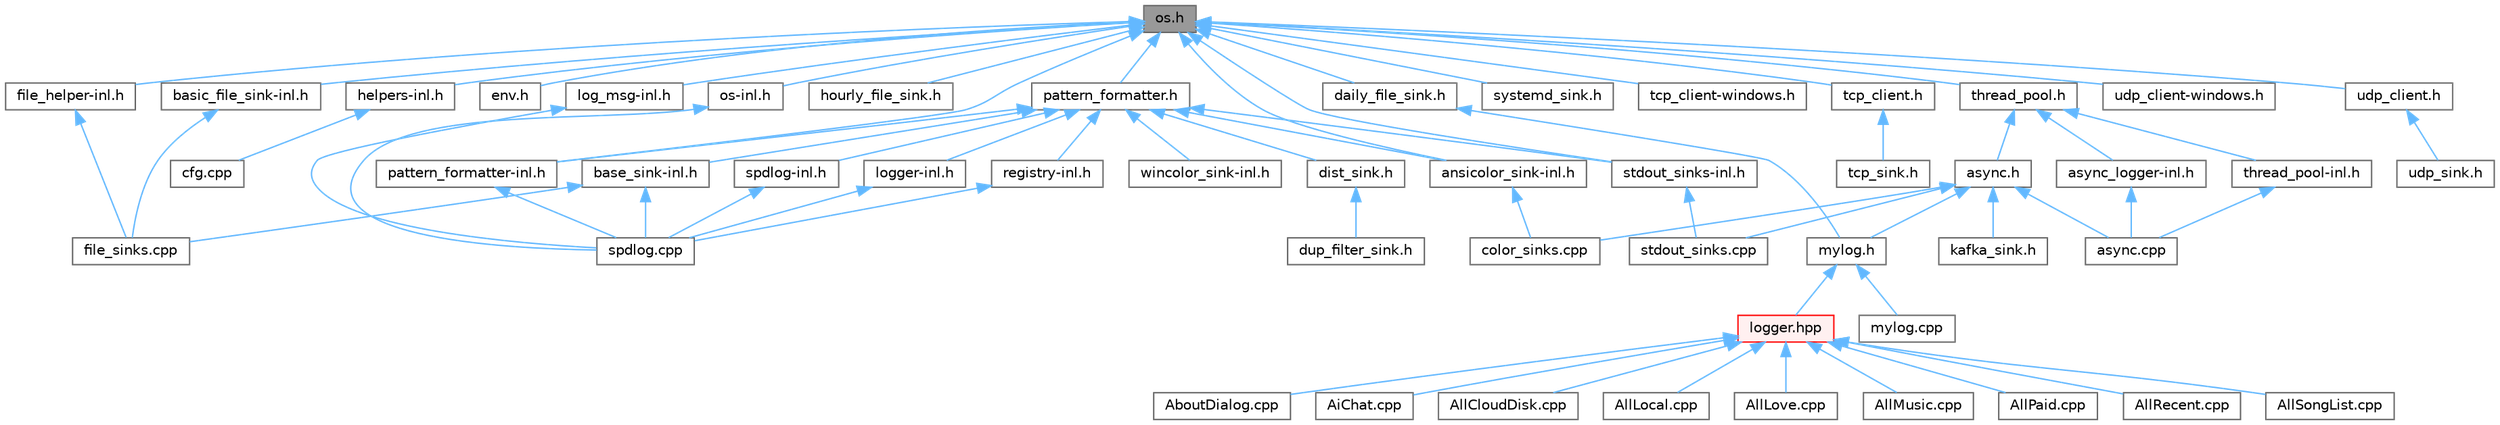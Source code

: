 digraph "os.h"
{
 // LATEX_PDF_SIZE
  bgcolor="transparent";
  edge [fontname=Helvetica,fontsize=10,labelfontname=Helvetica,labelfontsize=10];
  node [fontname=Helvetica,fontsize=10,shape=box,height=0.2,width=0.4];
  Node1 [id="Node000001",label="os.h",height=0.2,width=0.4,color="gray40", fillcolor="grey60", style="filled", fontcolor="black",tooltip=" "];
  Node1 -> Node2 [id="edge1_Node000001_Node000002",dir="back",color="steelblue1",style="solid",tooltip=" "];
  Node2 [id="Node000002",label="ansicolor_sink-inl.h",height=0.2,width=0.4,color="grey40", fillcolor="white", style="filled",URL="$ansicolor__sink-inl_8h.html",tooltip=" "];
  Node2 -> Node3 [id="edge2_Node000002_Node000003",dir="back",color="steelblue1",style="solid",tooltip=" "];
  Node3 [id="Node000003",label="color_sinks.cpp",height=0.2,width=0.4,color="grey40", fillcolor="white", style="filled",URL="$color__sinks_8cpp.html",tooltip=" "];
  Node1 -> Node4 [id="edge3_Node000001_Node000004",dir="back",color="steelblue1",style="solid",tooltip=" "];
  Node4 [id="Node000004",label="basic_file_sink-inl.h",height=0.2,width=0.4,color="grey40", fillcolor="white", style="filled",URL="$basic__file__sink-inl_8h.html",tooltip=" "];
  Node4 -> Node5 [id="edge4_Node000004_Node000005",dir="back",color="steelblue1",style="solid",tooltip=" "];
  Node5 [id="Node000005",label="file_sinks.cpp",height=0.2,width=0.4,color="grey40", fillcolor="white", style="filled",URL="$file__sinks_8cpp.html",tooltip=" "];
  Node1 -> Node6 [id="edge5_Node000001_Node000006",dir="back",color="steelblue1",style="solid",tooltip=" "];
  Node6 [id="Node000006",label="daily_file_sink.h",height=0.2,width=0.4,color="grey40", fillcolor="white", style="filled",URL="$daily__file__sink_8h.html",tooltip=" "];
  Node6 -> Node7 [id="edge6_Node000006_Node000007",dir="back",color="steelblue1",style="solid",tooltip=" "];
  Node7 [id="Node000007",label="mylog.h",height=0.2,width=0.4,color="grey40", fillcolor="white", style="filled",URL="$mylog_8h.html",tooltip=" "];
  Node7 -> Node8 [id="edge7_Node000007_Node000008",dir="back",color="steelblue1",style="solid",tooltip=" "];
  Node8 [id="Node000008",label="logger.hpp",height=0.2,width=0.4,color="red", fillcolor="#FFF0F0", style="filled",URL="$logger_8hpp.html",tooltip=" "];
  Node8 -> Node9 [id="edge8_Node000008_Node000009",dir="back",color="steelblue1",style="solid",tooltip=" "];
  Node9 [id="Node000009",label="AboutDialog.cpp",height=0.2,width=0.4,color="grey40", fillcolor="white", style="filled",URL="$_about_dialog_8cpp.html",tooltip="实现 AboutDialog 类，提供关于对话框功能"];
  Node8 -> Node10 [id="edge9_Node000008_Node000010",dir="back",color="steelblue1",style="solid",tooltip=" "];
  Node10 [id="Node000010",label="AiChat.cpp",height=0.2,width=0.4,color="grey40", fillcolor="white", style="filled",URL="$_ai_chat_8cpp.html",tooltip="实现 AiChat 类，提供 AI 聊天界面功能"];
  Node8 -> Node11 [id="edge10_Node000008_Node000011",dir="back",color="steelblue1",style="solid",tooltip=" "];
  Node11 [id="Node000011",label="AllCloudDisk.cpp",height=0.2,width=0.4,color="grey40", fillcolor="white", style="filled",URL="$_all_cloud_disk_8cpp.html",tooltip="实现 AllCloudDisk 类，提供云盘音乐界面功能"];
  Node8 -> Node12 [id="edge11_Node000008_Node000012",dir="back",color="steelblue1",style="solid",tooltip=" "];
  Node12 [id="Node000012",label="AllLocal.cpp",height=0.2,width=0.4,color="grey40", fillcolor="white", style="filled",URL="$_all_local_8cpp.html",tooltip="实现 AllLocal 类，提供本地音乐界面功能"];
  Node8 -> Node13 [id="edge12_Node000008_Node000013",dir="back",color="steelblue1",style="solid",tooltip=" "];
  Node13 [id="Node000013",label="AllLove.cpp",height=0.2,width=0.4,color="grey40", fillcolor="white", style="filled",URL="$_all_love_8cpp.html",tooltip="实现 AllLove 类，提供收藏音乐界面功能"];
  Node8 -> Node14 [id="edge13_Node000008_Node000014",dir="back",color="steelblue1",style="solid",tooltip=" "];
  Node14 [id="Node000014",label="AllMusic.cpp",height=0.2,width=0.4,color="grey40", fillcolor="white", style="filled",URL="$_all_music_8cpp.html",tooltip="实现 AllMusic 类，提供音乐管理界面功能"];
  Node8 -> Node15 [id="edge14_Node000008_Node000015",dir="back",color="steelblue1",style="solid",tooltip=" "];
  Node15 [id="Node000015",label="AllPaid.cpp",height=0.2,width=0.4,color="grey40", fillcolor="white", style="filled",URL="$_all_paid_8cpp.html",tooltip="实现 AllPaid 类，提供付费音乐界面功能"];
  Node8 -> Node16 [id="edge15_Node000008_Node000016",dir="back",color="steelblue1",style="solid",tooltip=" "];
  Node16 [id="Node000016",label="AllRecent.cpp",height=0.2,width=0.4,color="grey40", fillcolor="white", style="filled",URL="$_all_recent_8cpp.html",tooltip="实现 AllRecent 类，提供最近播放音乐界面功能"];
  Node8 -> Node17 [id="edge16_Node000008_Node000017",dir="back",color="steelblue1",style="solid",tooltip=" "];
  Node17 [id="Node000017",label="AllSongList.cpp",height=0.2,width=0.4,color="grey40", fillcolor="white", style="filled",URL="$_all_song_list_8cpp.html",tooltip="实现 AllSongList 类，提供歌单界面功能"];
  Node7 -> Node103 [id="edge17_Node000007_Node000103",dir="back",color="steelblue1",style="solid",tooltip=" "];
  Node103 [id="Node000103",label="mylog.cpp",height=0.2,width=0.4,color="grey40", fillcolor="white", style="filled",URL="$mylog_8cpp.html",tooltip=" "];
  Node1 -> Node104 [id="edge18_Node000001_Node000104",dir="back",color="steelblue1",style="solid",tooltip=" "];
  Node104 [id="Node000104",label="env.h",height=0.2,width=0.4,color="grey40", fillcolor="white", style="filled",URL="$env_8h.html",tooltip=" "];
  Node1 -> Node105 [id="edge19_Node000001_Node000105",dir="back",color="steelblue1",style="solid",tooltip=" "];
  Node105 [id="Node000105",label="file_helper-inl.h",height=0.2,width=0.4,color="grey40", fillcolor="white", style="filled",URL="$file__helper-inl_8h.html",tooltip=" "];
  Node105 -> Node5 [id="edge20_Node000105_Node000005",dir="back",color="steelblue1",style="solid",tooltip=" "];
  Node1 -> Node106 [id="edge21_Node000001_Node000106",dir="back",color="steelblue1",style="solid",tooltip=" "];
  Node106 [id="Node000106",label="helpers-inl.h",height=0.2,width=0.4,color="grey40", fillcolor="white", style="filled",URL="$helpers-inl_8h.html",tooltip=" "];
  Node106 -> Node107 [id="edge22_Node000106_Node000107",dir="back",color="steelblue1",style="solid",tooltip=" "];
  Node107 [id="Node000107",label="cfg.cpp",height=0.2,width=0.4,color="grey40", fillcolor="white", style="filled",URL="$cfg_8cpp.html",tooltip=" "];
  Node1 -> Node108 [id="edge23_Node000001_Node000108",dir="back",color="steelblue1",style="solid",tooltip=" "];
  Node108 [id="Node000108",label="hourly_file_sink.h",height=0.2,width=0.4,color="grey40", fillcolor="white", style="filled",URL="$hourly__file__sink_8h.html",tooltip=" "];
  Node1 -> Node109 [id="edge24_Node000001_Node000109",dir="back",color="steelblue1",style="solid",tooltip=" "];
  Node109 [id="Node000109",label="log_msg-inl.h",height=0.2,width=0.4,color="grey40", fillcolor="white", style="filled",URL="$log__msg-inl_8h.html",tooltip=" "];
  Node109 -> Node110 [id="edge25_Node000109_Node000110",dir="back",color="steelblue1",style="solid",tooltip=" "];
  Node110 [id="Node000110",label="spdlog.cpp",height=0.2,width=0.4,color="grey40", fillcolor="white", style="filled",URL="$spdlog_8cpp.html",tooltip=" "];
  Node1 -> Node111 [id="edge26_Node000001_Node000111",dir="back",color="steelblue1",style="solid",tooltip=" "];
  Node111 [id="Node000111",label="os-inl.h",height=0.2,width=0.4,color="grey40", fillcolor="white", style="filled",URL="$os-inl_8h.html",tooltip=" "];
  Node111 -> Node110 [id="edge27_Node000111_Node000110",dir="back",color="steelblue1",style="solid",tooltip=" "];
  Node1 -> Node112 [id="edge28_Node000001_Node000112",dir="back",color="steelblue1",style="solid",tooltip=" "];
  Node112 [id="Node000112",label="pattern_formatter-inl.h",height=0.2,width=0.4,color="grey40", fillcolor="white", style="filled",URL="$pattern__formatter-inl_8h.html",tooltip=" "];
  Node112 -> Node110 [id="edge29_Node000112_Node000110",dir="back",color="steelblue1",style="solid",tooltip=" "];
  Node1 -> Node113 [id="edge30_Node000001_Node000113",dir="back",color="steelblue1",style="solid",tooltip=" "];
  Node113 [id="Node000113",label="pattern_formatter.h",height=0.2,width=0.4,color="grey40", fillcolor="white", style="filled",URL="$pattern__formatter_8h.html",tooltip=" "];
  Node113 -> Node2 [id="edge31_Node000113_Node000002",dir="back",color="steelblue1",style="solid",tooltip=" "];
  Node113 -> Node114 [id="edge32_Node000113_Node000114",dir="back",color="steelblue1",style="solid",tooltip=" "];
  Node114 [id="Node000114",label="base_sink-inl.h",height=0.2,width=0.4,color="grey40", fillcolor="white", style="filled",URL="$base__sink-inl_8h.html",tooltip=" "];
  Node114 -> Node5 [id="edge33_Node000114_Node000005",dir="back",color="steelblue1",style="solid",tooltip=" "];
  Node114 -> Node110 [id="edge34_Node000114_Node000110",dir="back",color="steelblue1",style="solid",tooltip=" "];
  Node113 -> Node115 [id="edge35_Node000113_Node000115",dir="back",color="steelblue1",style="solid",tooltip=" "];
  Node115 [id="Node000115",label="dist_sink.h",height=0.2,width=0.4,color="grey40", fillcolor="white", style="filled",URL="$dist__sink_8h.html",tooltip=" "];
  Node115 -> Node116 [id="edge36_Node000115_Node000116",dir="back",color="steelblue1",style="solid",tooltip=" "];
  Node116 [id="Node000116",label="dup_filter_sink.h",height=0.2,width=0.4,color="grey40", fillcolor="white", style="filled",URL="$dup__filter__sink_8h.html",tooltip=" "];
  Node113 -> Node117 [id="edge37_Node000113_Node000117",dir="back",color="steelblue1",style="solid",tooltip=" "];
  Node117 [id="Node000117",label="logger-inl.h",height=0.2,width=0.4,color="grey40", fillcolor="white", style="filled",URL="$logger-inl_8h.html",tooltip=" "];
  Node117 -> Node110 [id="edge38_Node000117_Node000110",dir="back",color="steelblue1",style="solid",tooltip=" "];
  Node113 -> Node112 [id="edge39_Node000113_Node000112",dir="back",color="steelblue1",style="solid",tooltip=" "];
  Node113 -> Node118 [id="edge40_Node000113_Node000118",dir="back",color="steelblue1",style="solid",tooltip=" "];
  Node118 [id="Node000118",label="registry-inl.h",height=0.2,width=0.4,color="grey40", fillcolor="white", style="filled",URL="$registry-inl_8h.html",tooltip=" "];
  Node118 -> Node110 [id="edge41_Node000118_Node000110",dir="back",color="steelblue1",style="solid",tooltip=" "];
  Node113 -> Node119 [id="edge42_Node000113_Node000119",dir="back",color="steelblue1",style="solid",tooltip=" "];
  Node119 [id="Node000119",label="spdlog-inl.h",height=0.2,width=0.4,color="grey40", fillcolor="white", style="filled",URL="$spdlog-inl_8h.html",tooltip=" "];
  Node119 -> Node110 [id="edge43_Node000119_Node000110",dir="back",color="steelblue1",style="solid",tooltip=" "];
  Node113 -> Node120 [id="edge44_Node000113_Node000120",dir="back",color="steelblue1",style="solid",tooltip=" "];
  Node120 [id="Node000120",label="stdout_sinks-inl.h",height=0.2,width=0.4,color="grey40", fillcolor="white", style="filled",URL="$stdout__sinks-inl_8h.html",tooltip=" "];
  Node120 -> Node121 [id="edge45_Node000120_Node000121",dir="back",color="steelblue1",style="solid",tooltip=" "];
  Node121 [id="Node000121",label="stdout_sinks.cpp",height=0.2,width=0.4,color="grey40", fillcolor="white", style="filled",URL="$stdout__sinks_8cpp.html",tooltip=" "];
  Node113 -> Node122 [id="edge46_Node000113_Node000122",dir="back",color="steelblue1",style="solid",tooltip=" "];
  Node122 [id="Node000122",label="wincolor_sink-inl.h",height=0.2,width=0.4,color="grey40", fillcolor="white", style="filled",URL="$wincolor__sink-inl_8h.html",tooltip=" "];
  Node1 -> Node120 [id="edge47_Node000001_Node000120",dir="back",color="steelblue1",style="solid",tooltip=" "];
  Node1 -> Node123 [id="edge48_Node000001_Node000123",dir="back",color="steelblue1",style="solid",tooltip=" "];
  Node123 [id="Node000123",label="systemd_sink.h",height=0.2,width=0.4,color="grey40", fillcolor="white", style="filled",URL="$systemd__sink_8h.html",tooltip=" "];
  Node1 -> Node124 [id="edge49_Node000001_Node000124",dir="back",color="steelblue1",style="solid",tooltip=" "];
  Node124 [id="Node000124",label="tcp_client-windows.h",height=0.2,width=0.4,color="grey40", fillcolor="white", style="filled",URL="$tcp__client-windows_8h.html",tooltip=" "];
  Node1 -> Node125 [id="edge50_Node000001_Node000125",dir="back",color="steelblue1",style="solid",tooltip=" "];
  Node125 [id="Node000125",label="tcp_client.h",height=0.2,width=0.4,color="grey40", fillcolor="white", style="filled",URL="$tcp__client_8h.html",tooltip=" "];
  Node125 -> Node126 [id="edge51_Node000125_Node000126",dir="back",color="steelblue1",style="solid",tooltip=" "];
  Node126 [id="Node000126",label="tcp_sink.h",height=0.2,width=0.4,color="grey40", fillcolor="white", style="filled",URL="$tcp__sink_8h.html",tooltip=" "];
  Node1 -> Node127 [id="edge52_Node000001_Node000127",dir="back",color="steelblue1",style="solid",tooltip=" "];
  Node127 [id="Node000127",label="thread_pool.h",height=0.2,width=0.4,color="grey40", fillcolor="white", style="filled",URL="$thread__pool_8h.html",tooltip=" "];
  Node127 -> Node128 [id="edge53_Node000127_Node000128",dir="back",color="steelblue1",style="solid",tooltip=" "];
  Node128 [id="Node000128",label="async.h",height=0.2,width=0.4,color="grey40", fillcolor="white", style="filled",URL="$_my_spdlog_2spdlog_2_async_8h.html",tooltip=" "];
  Node128 -> Node129 [id="edge54_Node000128_Node000129",dir="back",color="steelblue1",style="solid",tooltip=" "];
  Node129 [id="Node000129",label="async.cpp",height=0.2,width=0.4,color="grey40", fillcolor="white", style="filled",URL="$_my_spdlog_2spdlog_2_async_8cpp.html",tooltip=" "];
  Node128 -> Node3 [id="edge55_Node000128_Node000003",dir="back",color="steelblue1",style="solid",tooltip=" "];
  Node128 -> Node130 [id="edge56_Node000128_Node000130",dir="back",color="steelblue1",style="solid",tooltip=" "];
  Node130 [id="Node000130",label="kafka_sink.h",height=0.2,width=0.4,color="grey40", fillcolor="white", style="filled",URL="$kafka__sink_8h.html",tooltip=" "];
  Node128 -> Node7 [id="edge57_Node000128_Node000007",dir="back",color="steelblue1",style="solid",tooltip=" "];
  Node128 -> Node121 [id="edge58_Node000128_Node000121",dir="back",color="steelblue1",style="solid",tooltip=" "];
  Node127 -> Node131 [id="edge59_Node000127_Node000131",dir="back",color="steelblue1",style="solid",tooltip=" "];
  Node131 [id="Node000131",label="async_logger-inl.h",height=0.2,width=0.4,color="grey40", fillcolor="white", style="filled",URL="$async__logger-inl_8h.html",tooltip=" "];
  Node131 -> Node129 [id="edge60_Node000131_Node000129",dir="back",color="steelblue1",style="solid",tooltip=" "];
  Node127 -> Node132 [id="edge61_Node000127_Node000132",dir="back",color="steelblue1",style="solid",tooltip=" "];
  Node132 [id="Node000132",label="thread_pool-inl.h",height=0.2,width=0.4,color="grey40", fillcolor="white", style="filled",URL="$thread__pool-inl_8h.html",tooltip=" "];
  Node132 -> Node129 [id="edge62_Node000132_Node000129",dir="back",color="steelblue1",style="solid",tooltip=" "];
  Node1 -> Node133 [id="edge63_Node000001_Node000133",dir="back",color="steelblue1",style="solid",tooltip=" "];
  Node133 [id="Node000133",label="udp_client-windows.h",height=0.2,width=0.4,color="grey40", fillcolor="white", style="filled",URL="$udp__client-windows_8h.html",tooltip=" "];
  Node1 -> Node134 [id="edge64_Node000001_Node000134",dir="back",color="steelblue1",style="solid",tooltip=" "];
  Node134 [id="Node000134",label="udp_client.h",height=0.2,width=0.4,color="grey40", fillcolor="white", style="filled",URL="$udp__client_8h.html",tooltip=" "];
  Node134 -> Node135 [id="edge65_Node000134_Node000135",dir="back",color="steelblue1",style="solid",tooltip=" "];
  Node135 [id="Node000135",label="udp_sink.h",height=0.2,width=0.4,color="grey40", fillcolor="white", style="filled",URL="$udp__sink_8h.html",tooltip=" "];
}

